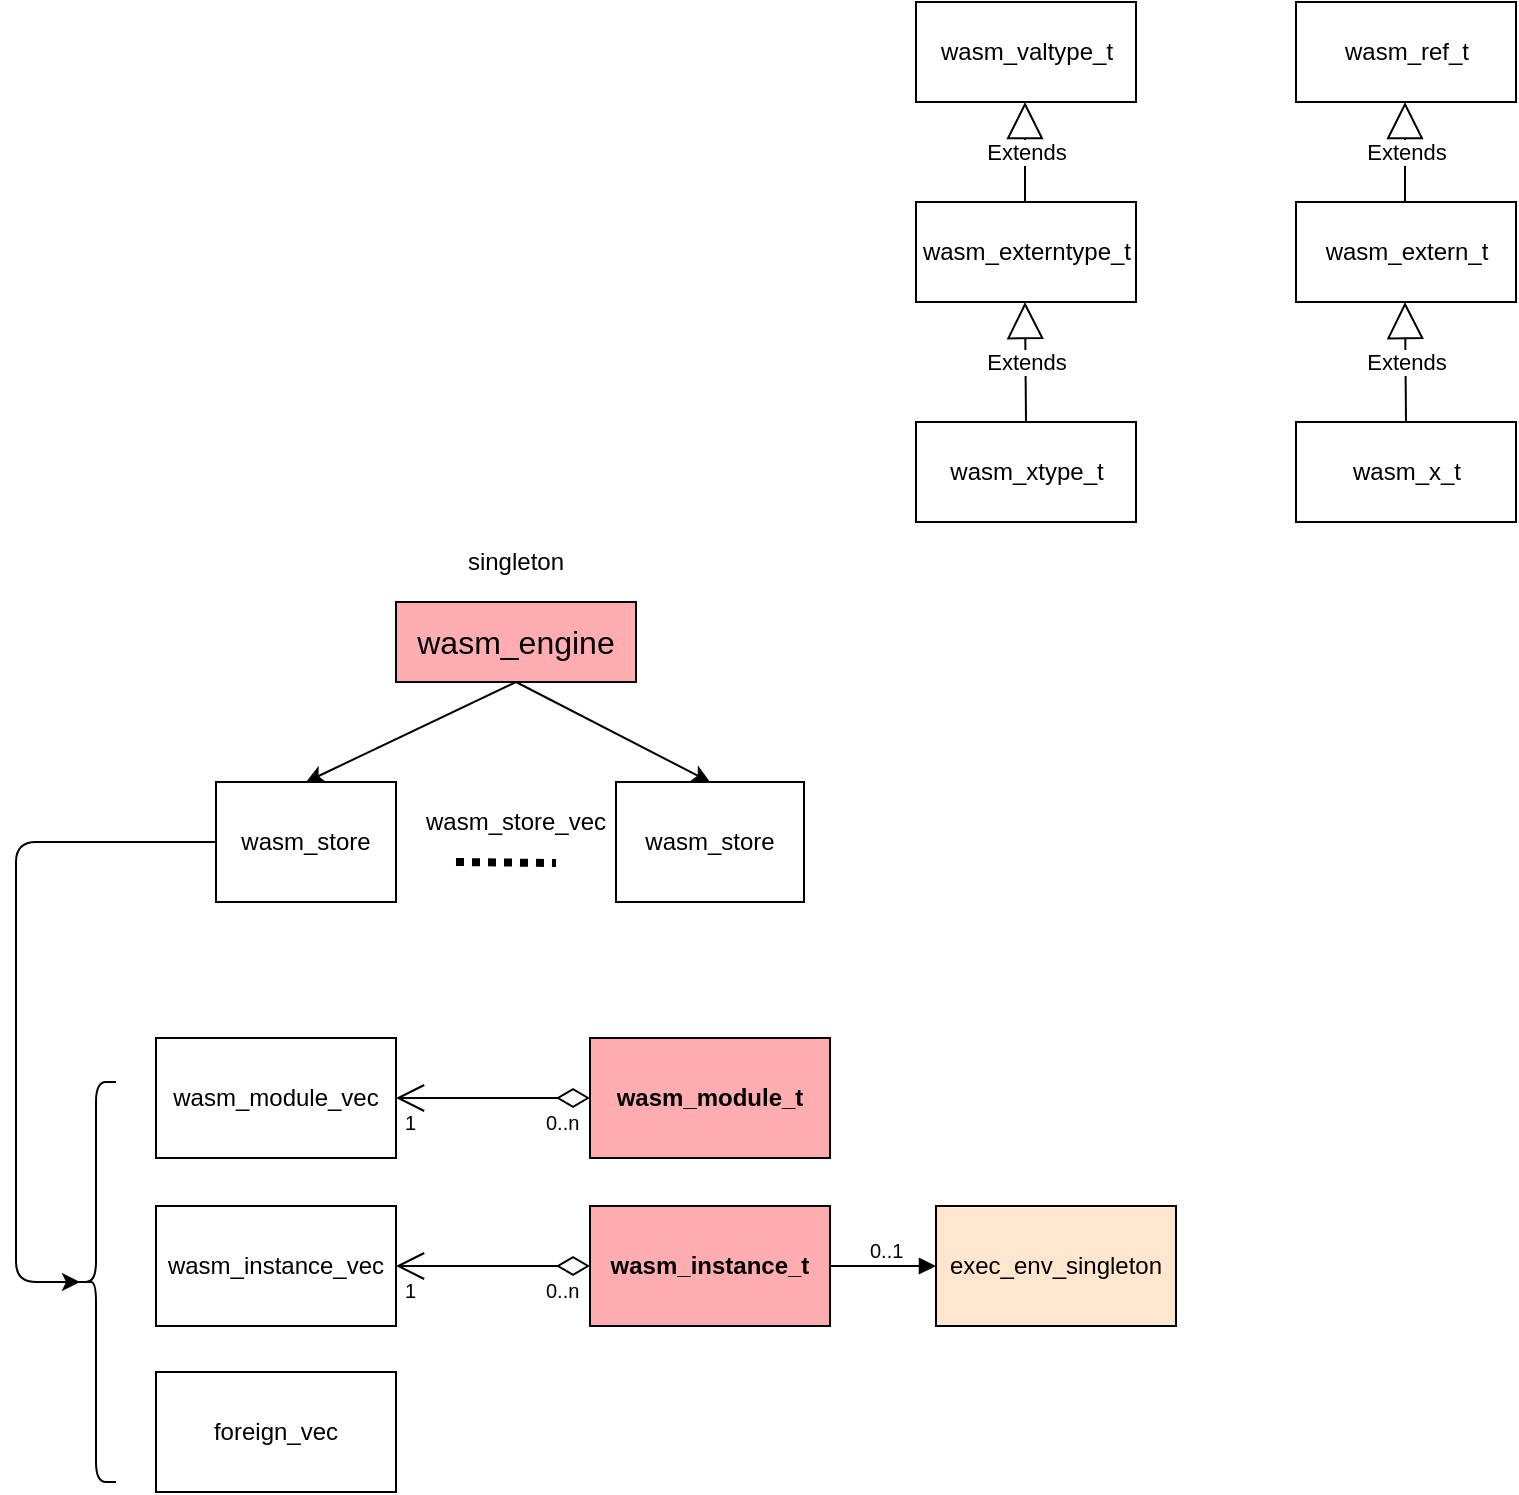<mxfile version="21.5.1" type="device">
  <diagram name="第 1 页" id="fNxu-UxaLJp0Va6OHq12">
    <mxGraphModel dx="1461" dy="1333" grid="0" gridSize="10" guides="1" tooltips="1" connect="1" arrows="1" fold="1" page="0" pageScale="1" pageWidth="827" pageHeight="1169" math="0" shadow="0">
      <root>
        <mxCell id="0" />
        <mxCell id="1" parent="0" />
        <mxCell id="WmM9FIZLsaxyiUB8wCEP-1" value="" style="rounded=0;orthogonalLoop=1;jettySize=auto;html=1;entryX=0.5;entryY=0;entryDx=0;entryDy=0;exitX=0.5;exitY=1;exitDx=0;exitDy=0;" parent="1" source="WmM9FIZLsaxyiUB8wCEP-2" target="WmM9FIZLsaxyiUB8wCEP-4" edge="1">
          <mxGeometry relative="1" as="geometry">
            <mxPoint x="270" y="300" as="targetPoint" />
          </mxGeometry>
        </mxCell>
        <mxCell id="WmM9FIZLsaxyiUB8wCEP-2" value="&lt;font style=&quot;font-size: 16px;&quot;&gt;wasm_engine&lt;/font&gt;" style="rounded=0;whiteSpace=wrap;html=1;fillColor=#FFADB0;" parent="1" vertex="1">
          <mxGeometry x="210" y="200" width="120" height="40" as="geometry" />
        </mxCell>
        <mxCell id="WmM9FIZLsaxyiUB8wCEP-3" value="singleton" style="text;html=1;strokeColor=none;fillColor=none;align=center;verticalAlign=middle;whiteSpace=wrap;rounded=0;" parent="1" vertex="1">
          <mxGeometry x="240" y="170" width="60" height="20" as="geometry" />
        </mxCell>
        <mxCell id="WmM9FIZLsaxyiUB8wCEP-4" value="wasm_store" style="rounded=0;whiteSpace=wrap;html=1;" parent="1" vertex="1">
          <mxGeometry x="120" y="290" width="90" height="60" as="geometry" />
        </mxCell>
        <mxCell id="WmM9FIZLsaxyiUB8wCEP-5" value="wasm_store" style="rounded=0;whiteSpace=wrap;html=1;" parent="1" vertex="1">
          <mxGeometry x="320" y="290" width="94" height="60" as="geometry" />
        </mxCell>
        <mxCell id="WmM9FIZLsaxyiUB8wCEP-6" value="" style="endArrow=classic;html=1;entryX=0.5;entryY=0;entryDx=0;entryDy=0;exitX=0.5;exitY=1;exitDx=0;exitDy=0;" parent="1" source="WmM9FIZLsaxyiUB8wCEP-2" target="WmM9FIZLsaxyiUB8wCEP-5" edge="1">
          <mxGeometry width="50" height="50" relative="1" as="geometry">
            <mxPoint x="270" y="230" as="sourcePoint" />
            <mxPoint x="530" y="390" as="targetPoint" />
          </mxGeometry>
        </mxCell>
        <mxCell id="WmM9FIZLsaxyiUB8wCEP-7" value="" style="endArrow=none;dashed=1;html=1;strokeWidth=4;dashPattern=1 1;" parent="1" edge="1">
          <mxGeometry width="50" height="50" relative="1" as="geometry">
            <mxPoint x="240" y="330" as="sourcePoint" />
            <mxPoint x="290" y="330.5" as="targetPoint" />
          </mxGeometry>
        </mxCell>
        <mxCell id="WmM9FIZLsaxyiUB8wCEP-8" value="wasm_module_vec" style="rounded=0;whiteSpace=wrap;html=1;" parent="1" vertex="1">
          <mxGeometry x="90" y="418" width="120" height="60" as="geometry" />
        </mxCell>
        <mxCell id="WmM9FIZLsaxyiUB8wCEP-9" value="wasm_instance_vec" style="rounded=0;whiteSpace=wrap;html=1;" parent="1" vertex="1">
          <mxGeometry x="90" y="502" width="120" height="60" as="geometry" />
        </mxCell>
        <mxCell id="WmM9FIZLsaxyiUB8wCEP-10" value="foreign_vec" style="rounded=0;whiteSpace=wrap;html=1;" parent="1" vertex="1">
          <mxGeometry x="90" y="585" width="120" height="60" as="geometry" />
        </mxCell>
        <mxCell id="WmM9FIZLsaxyiUB8wCEP-11" value="" style="shape=curlyBracket;whiteSpace=wrap;html=1;rounded=1;" parent="1" vertex="1">
          <mxGeometry x="50" y="440" width="20" height="200" as="geometry" />
        </mxCell>
        <mxCell id="WmM9FIZLsaxyiUB8wCEP-12" value="" style="edgeStyle=elbowEdgeStyle;elbow=horizontal;endArrow=classic;html=1;strokeWidth=1;exitX=0;exitY=0.5;exitDx=0;exitDy=0;entryX=0.1;entryY=0.5;entryDx=0;entryDy=0;entryPerimeter=0;" parent="1" source="WmM9FIZLsaxyiUB8wCEP-4" target="WmM9FIZLsaxyiUB8wCEP-11" edge="1">
          <mxGeometry width="50" height="50" relative="1" as="geometry">
            <mxPoint x="480" y="440" as="sourcePoint" />
            <mxPoint x="530" y="390" as="targetPoint" />
            <Array as="points">
              <mxPoint x="20" y="430" />
            </Array>
          </mxGeometry>
        </mxCell>
        <mxCell id="WmM9FIZLsaxyiUB8wCEP-13" value="wasm_store_vec" style="text;html=1;strokeColor=none;fillColor=none;align=center;verticalAlign=middle;whiteSpace=wrap;rounded=0;" parent="1" vertex="1">
          <mxGeometry x="240" y="300" width="60" height="20" as="geometry" />
        </mxCell>
        <mxCell id="WmM9FIZLsaxyiUB8wCEP-14" value="wasm_valtype_t" style="html=1;" parent="1" vertex="1">
          <mxGeometry x="470" y="-100" width="110" height="50" as="geometry" />
        </mxCell>
        <mxCell id="WmM9FIZLsaxyiUB8wCEP-15" value="Extends" style="endArrow=block;endSize=16;endFill=0;html=1;strokeWidth=1;entryX=0.5;entryY=1;entryDx=0;entryDy=0;" parent="1" edge="1">
          <mxGeometry width="160" relative="1" as="geometry">
            <mxPoint x="524.5" as="sourcePoint" />
            <mxPoint x="524.5" y="-50" as="targetPoint" />
          </mxGeometry>
        </mxCell>
        <mxCell id="WmM9FIZLsaxyiUB8wCEP-16" value="wasm_externtype_t" style="html=1;" parent="1" vertex="1">
          <mxGeometry x="470" width="110" height="50" as="geometry" />
        </mxCell>
        <mxCell id="WmM9FIZLsaxyiUB8wCEP-17" value="wasm_xtype_t" style="html=1;" parent="1" vertex="1">
          <mxGeometry x="470" y="110" width="110" height="50" as="geometry" />
        </mxCell>
        <mxCell id="WmM9FIZLsaxyiUB8wCEP-18" value="Extends" style="endArrow=block;endSize=16;endFill=0;html=1;strokeWidth=1;entryX=0.5;entryY=1;entryDx=0;entryDy=0;exitX=0.5;exitY=0;exitDx=0;exitDy=0;" parent="1" source="WmM9FIZLsaxyiUB8wCEP-17" edge="1">
          <mxGeometry width="160" relative="1" as="geometry">
            <mxPoint x="524.5" y="100" as="sourcePoint" />
            <mxPoint x="524.5" y="50" as="targetPoint" />
          </mxGeometry>
        </mxCell>
        <mxCell id="WmM9FIZLsaxyiUB8wCEP-19" value="wasm_ref_t" style="html=1;" parent="1" vertex="1">
          <mxGeometry x="660" y="-100" width="110" height="50" as="geometry" />
        </mxCell>
        <mxCell id="WmM9FIZLsaxyiUB8wCEP-20" value="Extends" style="endArrow=block;endSize=16;endFill=0;html=1;strokeWidth=1;entryX=0.5;entryY=1;entryDx=0;entryDy=0;" parent="1" edge="1">
          <mxGeometry width="160" relative="1" as="geometry">
            <mxPoint x="714.5" as="sourcePoint" />
            <mxPoint x="714.5" y="-50" as="targetPoint" />
          </mxGeometry>
        </mxCell>
        <mxCell id="WmM9FIZLsaxyiUB8wCEP-21" value="wasm_extern_t" style="html=1;" parent="1" vertex="1">
          <mxGeometry x="660" width="110" height="50" as="geometry" />
        </mxCell>
        <mxCell id="WmM9FIZLsaxyiUB8wCEP-22" value="wasm_x_t" style="html=1;" parent="1" vertex="1">
          <mxGeometry x="660" y="110" width="110" height="50" as="geometry" />
        </mxCell>
        <mxCell id="WmM9FIZLsaxyiUB8wCEP-23" value="Extends" style="endArrow=block;endSize=16;endFill=0;html=1;strokeWidth=1;entryX=0.5;entryY=1;entryDx=0;entryDy=0;exitX=0.5;exitY=0;exitDx=0;exitDy=0;" parent="1" source="WmM9FIZLsaxyiUB8wCEP-22" edge="1">
          <mxGeometry width="160" relative="1" as="geometry">
            <mxPoint x="714.5" y="100" as="sourcePoint" />
            <mxPoint x="714.5" y="50" as="targetPoint" />
          </mxGeometry>
        </mxCell>
        <mxCell id="WmM9FIZLsaxyiUB8wCEP-24" value="wasm_instance_t" style="rounded=0;whiteSpace=wrap;html=1;fillColor=#FFADB0;fontStyle=1" parent="1" vertex="1">
          <mxGeometry x="307" y="502" width="120" height="60" as="geometry" />
        </mxCell>
        <mxCell id="WmM9FIZLsaxyiUB8wCEP-25" value="" style="endArrow=open;html=1;endSize=12;startArrow=diamondThin;startSize=14;startFill=0;edgeStyle=orthogonalEdgeStyle;exitX=0;exitY=0.5;exitDx=0;exitDy=0;entryX=1;entryY=0.5;entryDx=0;entryDy=0;" parent="1" source="WmM9FIZLsaxyiUB8wCEP-24" target="WmM9FIZLsaxyiUB8wCEP-9" edge="1">
          <mxGeometry relative="1" as="geometry">
            <mxPoint x="260" y="642" as="sourcePoint" />
            <mxPoint x="350" y="642" as="targetPoint" />
            <Array as="points">
              <mxPoint x="260" y="532" />
              <mxPoint x="260" y="532" />
            </Array>
          </mxGeometry>
        </mxCell>
        <mxCell id="WmM9FIZLsaxyiUB8wCEP-26" value="0..n" style="resizable=0;html=1;align=left;verticalAlign=top;labelBackgroundColor=#ffffff;fontSize=10;" parent="WmM9FIZLsaxyiUB8wCEP-25" connectable="0" vertex="1">
          <mxGeometry x="-1" relative="1" as="geometry">
            <mxPoint x="-24" as="offset" />
          </mxGeometry>
        </mxCell>
        <mxCell id="WmM9FIZLsaxyiUB8wCEP-27" value="1" style="resizable=0;html=1;align=right;verticalAlign=top;labelBackgroundColor=#ffffff;fontSize=10;" parent="WmM9FIZLsaxyiUB8wCEP-25" connectable="0" vertex="1">
          <mxGeometry x="1" relative="1" as="geometry">
            <mxPoint x="10" as="offset" />
          </mxGeometry>
        </mxCell>
        <mxCell id="WmM9FIZLsaxyiUB8wCEP-28" value="exec_env_singleton" style="rounded=0;whiteSpace=wrap;html=1;fillColor=#FFE6CC;" parent="1" vertex="1">
          <mxGeometry x="480" y="502" width="120" height="60" as="geometry" />
        </mxCell>
        <mxCell id="WmM9FIZLsaxyiUB8wCEP-29" value="" style="endArrow=block;endFill=1;html=1;edgeStyle=orthogonalEdgeStyle;align=left;verticalAlign=top;exitX=1;exitY=0.5;exitDx=0;exitDy=0;entryX=0;entryY=0.5;entryDx=0;entryDy=0;" parent="1" source="WmM9FIZLsaxyiUB8wCEP-24" target="WmM9FIZLsaxyiUB8wCEP-28" edge="1">
          <mxGeometry x="-1" relative="1" as="geometry">
            <mxPoint x="340" y="582" as="sourcePoint" />
            <mxPoint x="500" y="582" as="targetPoint" />
          </mxGeometry>
        </mxCell>
        <mxCell id="WmM9FIZLsaxyiUB8wCEP-30" value="0..1" style="resizable=0;html=1;align=left;verticalAlign=bottom;labelBackgroundColor=#ffffff;fontSize=10;" parent="WmM9FIZLsaxyiUB8wCEP-29" connectable="0" vertex="1">
          <mxGeometry x="-1" relative="1" as="geometry">
            <mxPoint x="18" as="offset" />
          </mxGeometry>
        </mxCell>
        <mxCell id="WmM9FIZLsaxyiUB8wCEP-31" value="wasm_module_t" style="rounded=0;whiteSpace=wrap;html=1;fillColor=#FFADB0;fontStyle=1" parent="1" vertex="1">
          <mxGeometry x="307" y="418" width="120" height="60" as="geometry" />
        </mxCell>
        <mxCell id="WmM9FIZLsaxyiUB8wCEP-32" value="" style="endArrow=open;html=1;endSize=12;startArrow=diamondThin;startSize=14;startFill=0;edgeStyle=orthogonalEdgeStyle;exitX=0;exitY=0.5;exitDx=0;exitDy=0;entryX=1;entryY=0.5;entryDx=0;entryDy=0;" parent="1" source="WmM9FIZLsaxyiUB8wCEP-31" edge="1">
          <mxGeometry relative="1" as="geometry">
            <mxPoint x="260" y="558" as="sourcePoint" />
            <mxPoint x="210" y="448" as="targetPoint" />
            <Array as="points">
              <mxPoint x="260" y="448" />
              <mxPoint x="260" y="448" />
            </Array>
          </mxGeometry>
        </mxCell>
        <mxCell id="WmM9FIZLsaxyiUB8wCEP-33" value="0..n" style="resizable=0;html=1;align=left;verticalAlign=top;labelBackgroundColor=#ffffff;fontSize=10;" parent="WmM9FIZLsaxyiUB8wCEP-32" connectable="0" vertex="1">
          <mxGeometry x="-1" relative="1" as="geometry">
            <mxPoint x="-24" as="offset" />
          </mxGeometry>
        </mxCell>
        <mxCell id="WmM9FIZLsaxyiUB8wCEP-34" value="1" style="resizable=0;html=1;align=right;verticalAlign=top;labelBackgroundColor=#ffffff;fontSize=10;" parent="WmM9FIZLsaxyiUB8wCEP-32" connectable="0" vertex="1">
          <mxGeometry x="1" relative="1" as="geometry">
            <mxPoint x="10" as="offset" />
          </mxGeometry>
        </mxCell>
      </root>
    </mxGraphModel>
  </diagram>
</mxfile>
